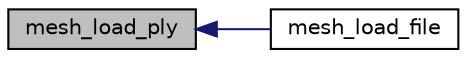 digraph "mesh_load_ply"
{
  edge [fontname="Helvetica",fontsize="10",labelfontname="Helvetica",labelfontsize="10"];
  node [fontname="Helvetica",fontsize="10",shape=record];
  rankdir="LR";
  Node1 [label="mesh_load_ply",height=0.2,width=0.4,color="black", fillcolor="grey75", style="filled", fontcolor="black"];
  Node1 -> Node2 [dir="back",color="midnightblue",fontsize="10",style="solid",fontname="Helvetica"];
  Node2 [label="mesh_load_file",height=0.2,width=0.4,color="black", fillcolor="white", style="filled",URL="$meshlib_8h.html#a5ec72a190e4d5e0af42897718babceb6",tooltip="Reads a mesh from an OFF/PLY/ASC/XYZ file. "];
}
